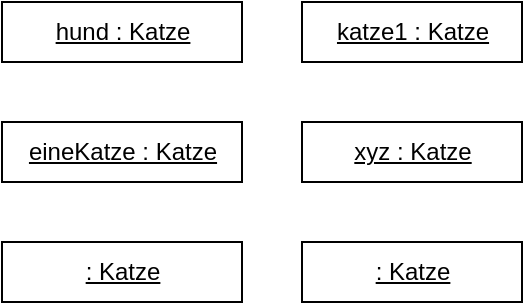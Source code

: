 <mxfile version="20.8.20" type="device"><diagram id="QysOFV5IprV2MCWw1Rmz" name="Page-1"><mxGraphModel dx="1050" dy="566" grid="1" gridSize="10" guides="1" tooltips="1" connect="1" arrows="1" fold="1" page="1" pageScale="1" pageWidth="827" pageHeight="1169" math="0" shadow="0"><root><mxCell id="0"/><mxCell id="1" parent="0"/><mxCell id="qB4cJxWdBwDwS4S5cY-E-1" value="hund : Katze" style="html=1;fontStyle=4" parent="1" vertex="1"><mxGeometry x="20" y="20" width="120" height="30" as="geometry"/></mxCell><mxCell id="qB4cJxWdBwDwS4S5cY-E-2" value="katze1 : Katze" style="html=1;fontStyle=4" parent="1" vertex="1"><mxGeometry x="170" y="20" width="110" height="30" as="geometry"/></mxCell><mxCell id="qB4cJxWdBwDwS4S5cY-E-3" value="eineKatze : Katze" style="html=1;fontStyle=4" parent="1" vertex="1"><mxGeometry x="20" y="80" width="120" height="30" as="geometry"/></mxCell><mxCell id="qB4cJxWdBwDwS4S5cY-E-4" value="xyz : Katze" style="html=1;fontStyle=4" parent="1" vertex="1"><mxGeometry x="170" y="80" width="110" height="30" as="geometry"/></mxCell><mxCell id="qB4cJxWdBwDwS4S5cY-E-5" value=": Katze" style="html=1;fontStyle=4" parent="1" vertex="1"><mxGeometry x="20" y="140" width="120" height="30" as="geometry"/></mxCell><mxCell id="qB4cJxWdBwDwS4S5cY-E-6" value=": Katze" style="html=1;fontStyle=4" parent="1" vertex="1"><mxGeometry x="170" y="140" width="110" height="30" as="geometry"/></mxCell></root></mxGraphModel></diagram></mxfile>